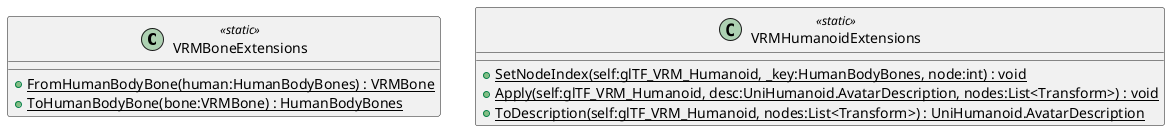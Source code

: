 @startuml
class VRMBoneExtensions <<static>> {
    + {static} FromHumanBodyBone(human:HumanBodyBones) : VRMBone
    + {static} ToHumanBodyBone(bone:VRMBone) : HumanBodyBones
}
class VRMHumanoidExtensions <<static>> {
    + {static} SetNodeIndex(self:glTF_VRM_Humanoid, _key:HumanBodyBones, node:int) : void
    + {static} Apply(self:glTF_VRM_Humanoid, desc:UniHumanoid.AvatarDescription, nodes:List<Transform>) : void
    + {static} ToDescription(self:glTF_VRM_Humanoid, nodes:List<Transform>) : UniHumanoid.AvatarDescription
}
@enduml
